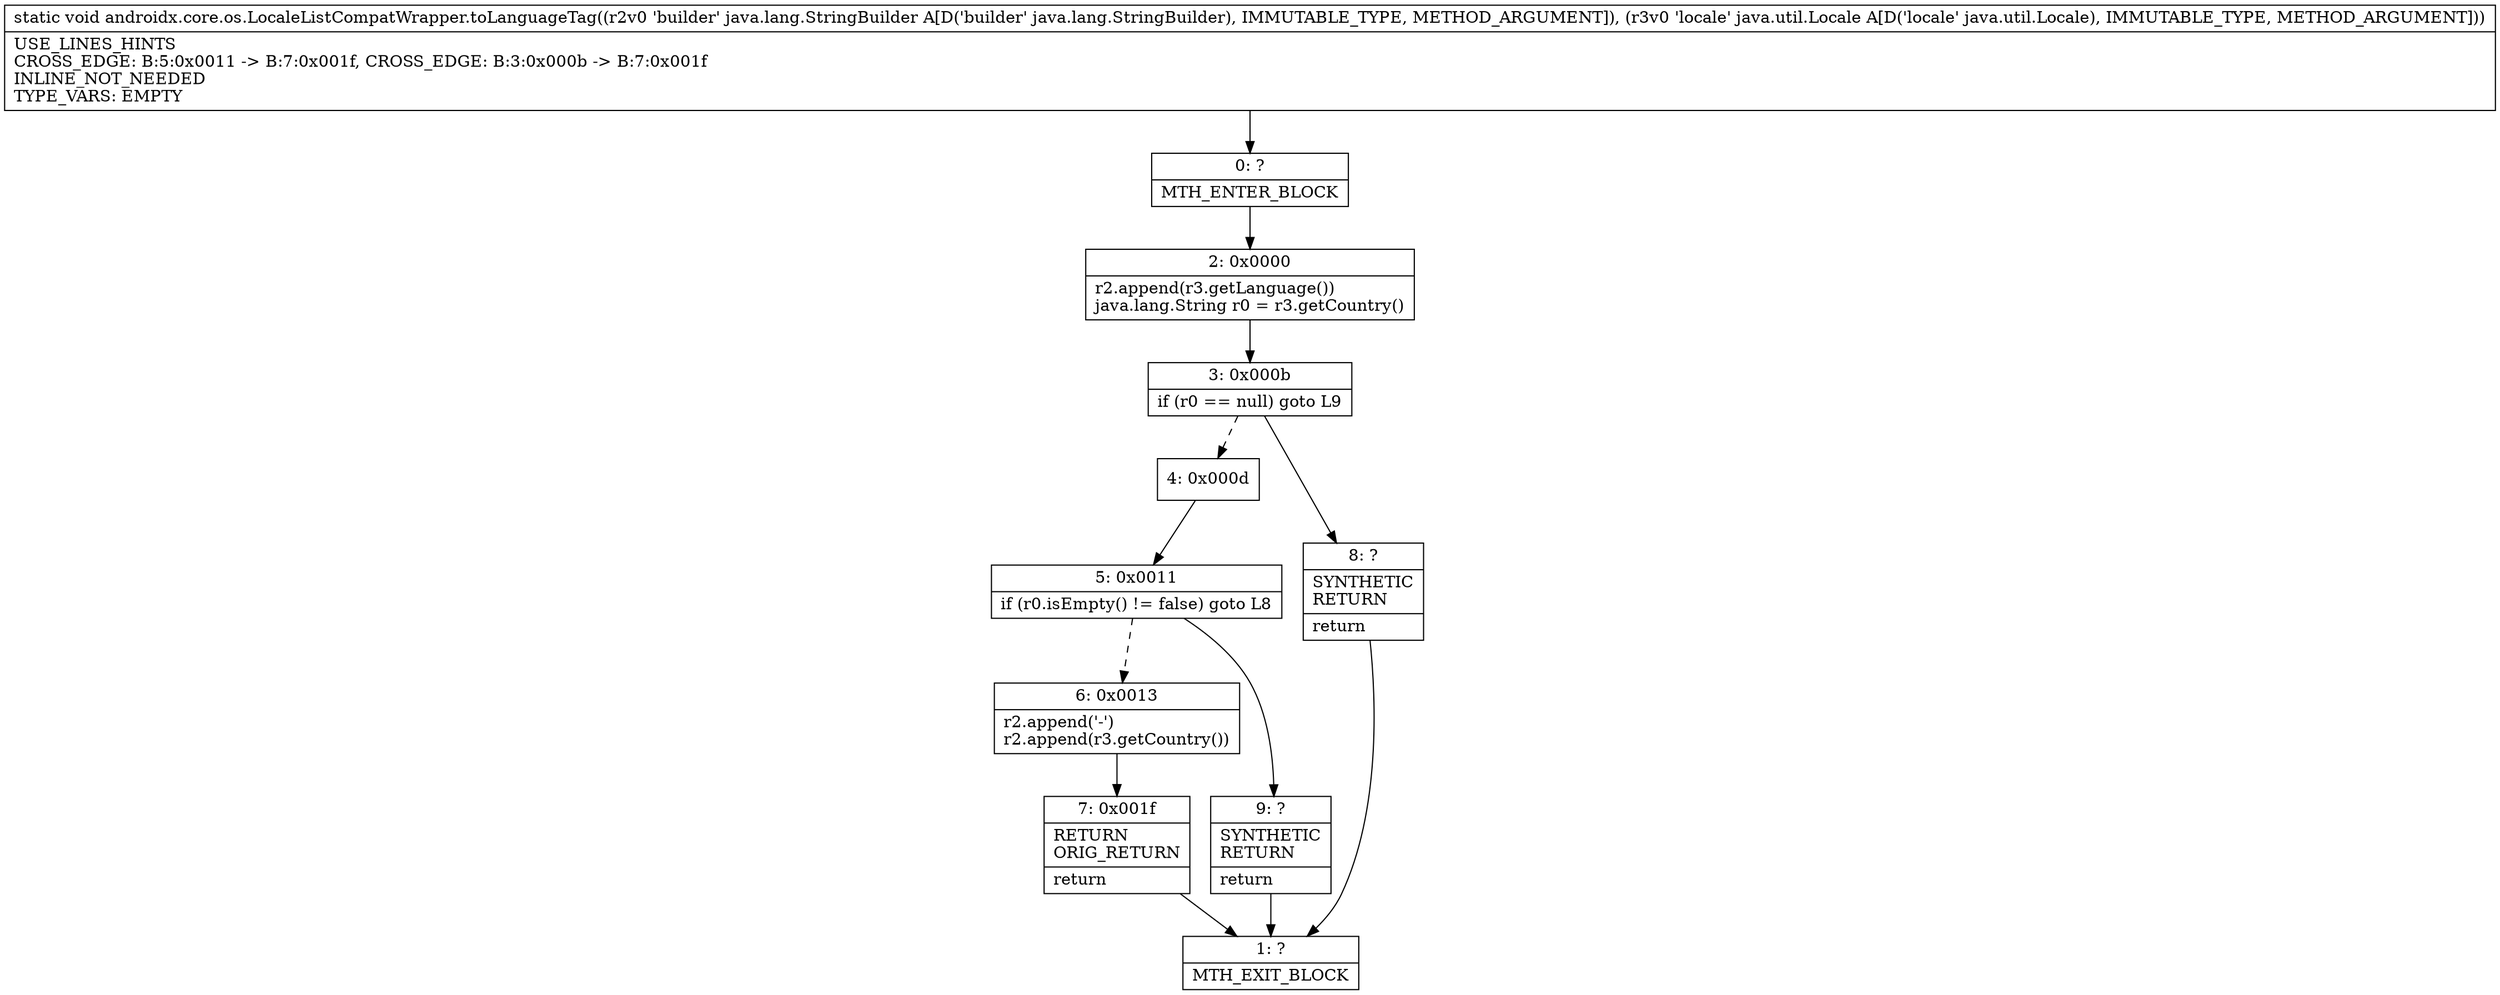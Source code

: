 digraph "CFG forandroidx.core.os.LocaleListCompatWrapper.toLanguageTag(Ljava\/lang\/StringBuilder;Ljava\/util\/Locale;)V" {
Node_0 [shape=record,label="{0\:\ ?|MTH_ENTER_BLOCK\l}"];
Node_2 [shape=record,label="{2\:\ 0x0000|r2.append(r3.getLanguage())\ljava.lang.String r0 = r3.getCountry()\l}"];
Node_3 [shape=record,label="{3\:\ 0x000b|if (r0 == null) goto L9\l}"];
Node_4 [shape=record,label="{4\:\ 0x000d}"];
Node_5 [shape=record,label="{5\:\ 0x0011|if (r0.isEmpty() != false) goto L8\l}"];
Node_6 [shape=record,label="{6\:\ 0x0013|r2.append('\-')\lr2.append(r3.getCountry())\l}"];
Node_7 [shape=record,label="{7\:\ 0x001f|RETURN\lORIG_RETURN\l|return\l}"];
Node_1 [shape=record,label="{1\:\ ?|MTH_EXIT_BLOCK\l}"];
Node_9 [shape=record,label="{9\:\ ?|SYNTHETIC\lRETURN\l|return\l}"];
Node_8 [shape=record,label="{8\:\ ?|SYNTHETIC\lRETURN\l|return\l}"];
MethodNode[shape=record,label="{static void androidx.core.os.LocaleListCompatWrapper.toLanguageTag((r2v0 'builder' java.lang.StringBuilder A[D('builder' java.lang.StringBuilder), IMMUTABLE_TYPE, METHOD_ARGUMENT]), (r3v0 'locale' java.util.Locale A[D('locale' java.util.Locale), IMMUTABLE_TYPE, METHOD_ARGUMENT]))  | USE_LINES_HINTS\lCROSS_EDGE: B:5:0x0011 \-\> B:7:0x001f, CROSS_EDGE: B:3:0x000b \-\> B:7:0x001f\lINLINE_NOT_NEEDED\lTYPE_VARS: EMPTY\l}"];
MethodNode -> Node_0;Node_0 -> Node_2;
Node_2 -> Node_3;
Node_3 -> Node_4[style=dashed];
Node_3 -> Node_8;
Node_4 -> Node_5;
Node_5 -> Node_6[style=dashed];
Node_5 -> Node_9;
Node_6 -> Node_7;
Node_7 -> Node_1;
Node_9 -> Node_1;
Node_8 -> Node_1;
}

